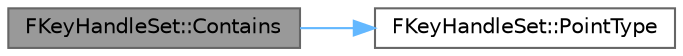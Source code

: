 digraph "FKeyHandleSet::Contains"
{
 // INTERACTIVE_SVG=YES
 // LATEX_PDF_SIZE
  bgcolor="transparent";
  edge [fontname=Helvetica,fontsize=10,labelfontname=Helvetica,labelfontsize=10];
  node [fontname=Helvetica,fontsize=10,shape=box,height=0.2,width=0.4];
  rankdir="LR";
  Node1 [id="Node000001",label="FKeyHandleSet::Contains",height=0.2,width=0.4,color="gray40", fillcolor="grey60", style="filled", fontcolor="black",tooltip="Check whether the specified handle exists in this set."];
  Node1 -> Node2 [id="edge1_Node000001_Node000002",color="steelblue1",style="solid",tooltip=" "];
  Node2 [id="Node000002",label="FKeyHandleSet::PointType",height=0.2,width=0.4,color="grey40", fillcolor="white", style="filled",URL="$d1/df6/structFKeyHandleSet.html#acce6be3f57e90e8240d674da773bde15",tooltip="Retrieve the point type for this handle."];
}
